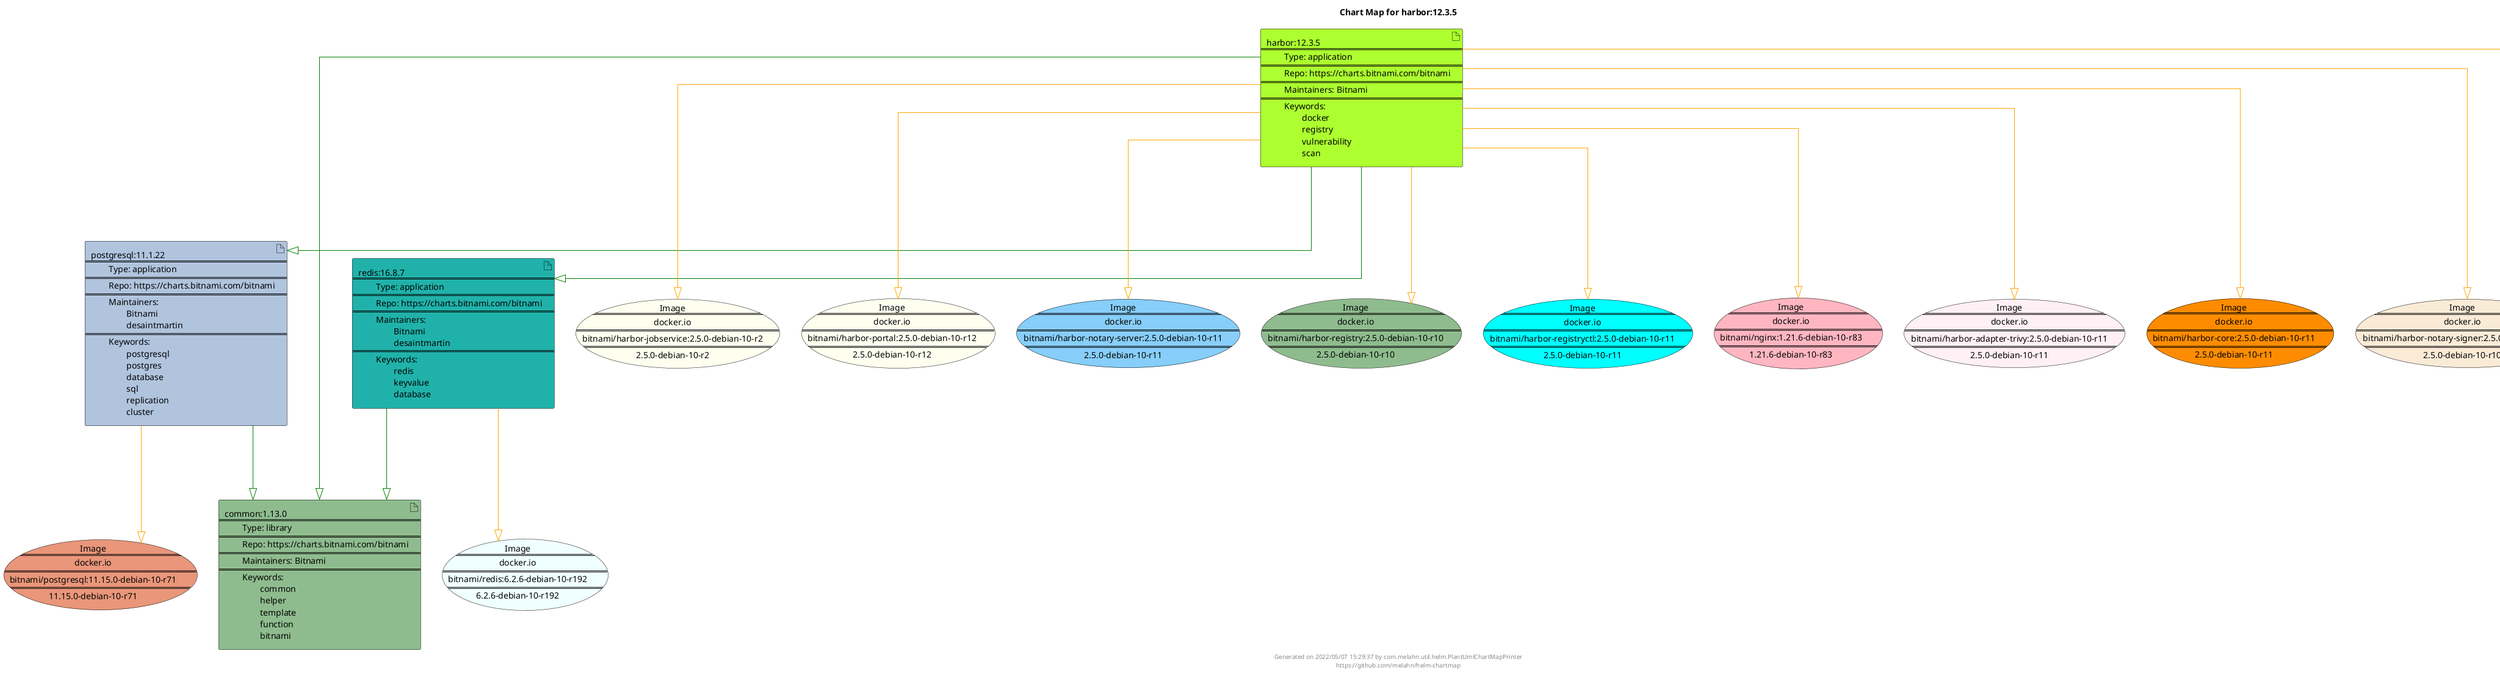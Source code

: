 @startuml
skinparam linetype ortho
skinparam backgroundColor white
skinparam usecaseBorderColor black
skinparam usecaseArrowColor LightSlateGray
skinparam artifactBorderColor black
skinparam artifactArrowColor LightSlateGray

title Chart Map for harbor:12.3.5

'There are 4 referenced Helm Charts
artifact "common:1.13.0\n====\n\tType: library\n====\n\tRepo: https://charts.bitnami.com/bitnami\n====\n\tMaintainers: Bitnami\n====\n\tKeywords: \n\t\tcommon\n\t\thelper\n\t\ttemplate\n\t\tfunction\n\t\tbitnami" as common_1_13_0 #DarkSeaGreen
artifact "postgresql:11.1.22\n====\n\tType: application\n====\n\tRepo: https://charts.bitnami.com/bitnami\n====\n\tMaintainers: \n\t\tBitnami\n\t\tdesaintmartin\n====\n\tKeywords: \n\t\tpostgresql\n\t\tpostgres\n\t\tdatabase\n\t\tsql\n\t\treplication\n\t\tcluster" as postgresql_11_1_22 #LightSteelBlue
artifact "harbor:12.3.5\n====\n\tType: application\n====\n\tRepo: https://charts.bitnami.com/bitnami\n====\n\tMaintainers: Bitnami\n====\n\tKeywords: \n\t\tdocker\n\t\tregistry\n\t\tvulnerability\n\t\tscan" as harbor_12_3_5 #GreenYellow
artifact "redis:16.8.7\n====\n\tType: application\n====\n\tRepo: https://charts.bitnami.com/bitnami\n====\n\tMaintainers: \n\t\tBitnami\n\t\tdesaintmartin\n====\n\tKeywords: \n\t\tredis\n\t\tkeyvalue\n\t\tdatabase" as redis_16_8_7 #LightSeaGreen

'There are 12 referenced Docker Images
usecase "Image\n====\ndocker.io\n====\nbitnami/postgresql:11.15.0-debian-10-r71\n====\n11.15.0-debian-10-r71" as docker_io_bitnami_postgresql_11_15_0_debian_10_r71 #DarkSalmon
usecase "Image\n====\ndocker.io\n====\nbitnami/harbor-jobservice:2.5.0-debian-10-r2\n====\n2.5.0-debian-10-r2" as docker_io_bitnami_harbor_jobservice_2_5_0_debian_10_r2 #Ivory
usecase "Image\n====\ndocker.io\n====\nbitnami/redis:6.2.6-debian-10-r192\n====\n6.2.6-debian-10-r192" as docker_io_bitnami_redis_6_2_6_debian_10_r192 #Azure
usecase "Image\n====\ndocker.io\n====\nbitnami/harbor-portal:2.5.0-debian-10-r12\n====\n2.5.0-debian-10-r12" as docker_io_bitnami_harbor_portal_2_5_0_debian_10_r12 #Ivory
usecase "Image\n====\ndocker.io\n====\nbitnami/harbor-notary-server:2.5.0-debian-10-r11\n====\n2.5.0-debian-10-r11" as docker_io_bitnami_harbor_notary_server_2_5_0_debian_10_r11 #LightSkyBlue
usecase "Image\n====\ndocker.io\n====\nbitnami/harbor-registry:2.5.0-debian-10-r10\n====\n2.5.0-debian-10-r10" as docker_io_bitnami_harbor_registry_2_5_0_debian_10_r10 #DarkSeaGreen
usecase "Image\n====\ndocker.io\n====\nbitnami/harbor-registryctl:2.5.0-debian-10-r11\n====\n2.5.0-debian-10-r11" as docker_io_bitnami_harbor_registryctl_2_5_0_debian_10_r11 #Cyan
usecase "Image\n====\ndocker.io\n====\nbitnami/nginx:1.21.6-debian-10-r83\n====\n1.21.6-debian-10-r83" as docker_io_bitnami_nginx_1_21_6_debian_10_r83 #LightPink
usecase "Image\n====\ndocker.io\n====\nbitnami/harbor-adapter-trivy:2.5.0-debian-10-r11\n====\n2.5.0-debian-10-r11" as docker_io_bitnami_harbor_adapter_trivy_2_5_0_debian_10_r11 #LavenderBlush
usecase "Image\n====\ndocker.io\n====\nbitnami/harbor-core:2.5.0-debian-10-r11\n====\n2.5.0-debian-10-r11" as docker_io_bitnami_harbor_core_2_5_0_debian_10_r11 #Darkorange
usecase "Image\n====\ndocker.io\n====\nbitnami/harbor-notary-signer:2.5.0-debian-10-r10\n====\n2.5.0-debian-10-r10" as docker_io_bitnami_harbor_notary_signer_2_5_0_debian_10_r10 #AntiqueWhite
usecase "Image\n====\ndocker.io\n====\nbitnami/chartmuseum:0.14.0-debian-10-r77\n====\n0.14.0-debian-10-r77" as docker_io_bitnami_chartmuseum_0_14_0_debian_10_r77 #LawnGreen

'Chart Dependencies
harbor_12_3_5--[#green]-|>common_1_13_0
harbor_12_3_5--[#green]-|>postgresql_11_1_22
postgresql_11_1_22--[#green]-|>common_1_13_0
harbor_12_3_5--[#green]-|>redis_16_8_7
redis_16_8_7--[#green]-|>common_1_13_0
postgresql_11_1_22--[#orange]-|>docker_io_bitnami_postgresql_11_15_0_debian_10_r71
harbor_12_3_5--[#orange]-|>docker_io_bitnami_harbor_registry_2_5_0_debian_10_r10
harbor_12_3_5--[#orange]-|>docker_io_bitnami_harbor_registryctl_2_5_0_debian_10_r11
harbor_12_3_5--[#orange]-|>docker_io_bitnami_harbor_notary_signer_2_5_0_debian_10_r10
harbor_12_3_5--[#orange]-|>docker_io_bitnami_harbor_jobservice_2_5_0_debian_10_r2
harbor_12_3_5--[#orange]-|>docker_io_bitnami_harbor_portal_2_5_0_debian_10_r12
harbor_12_3_5--[#orange]-|>docker_io_bitnami_harbor_core_2_5_0_debian_10_r11
harbor_12_3_5--[#orange]-|>docker_io_bitnami_harbor_adapter_trivy_2_5_0_debian_10_r11
harbor_12_3_5--[#orange]-|>docker_io_bitnami_chartmuseum_0_14_0_debian_10_r77
harbor_12_3_5--[#orange]-|>docker_io_bitnami_harbor_notary_server_2_5_0_debian_10_r11
harbor_12_3_5--[#orange]-|>docker_io_bitnami_nginx_1_21_6_debian_10_r83
redis_16_8_7--[#orange]-|>docker_io_bitnami_redis_6_2_6_debian_10_r192

center footer Generated on 2022/05/07 15:29:37 by com.melahn.util.helm.PlantUmlChartMapPrinter\nhttps://github.com/melahn/helm-chartmap
@enduml
